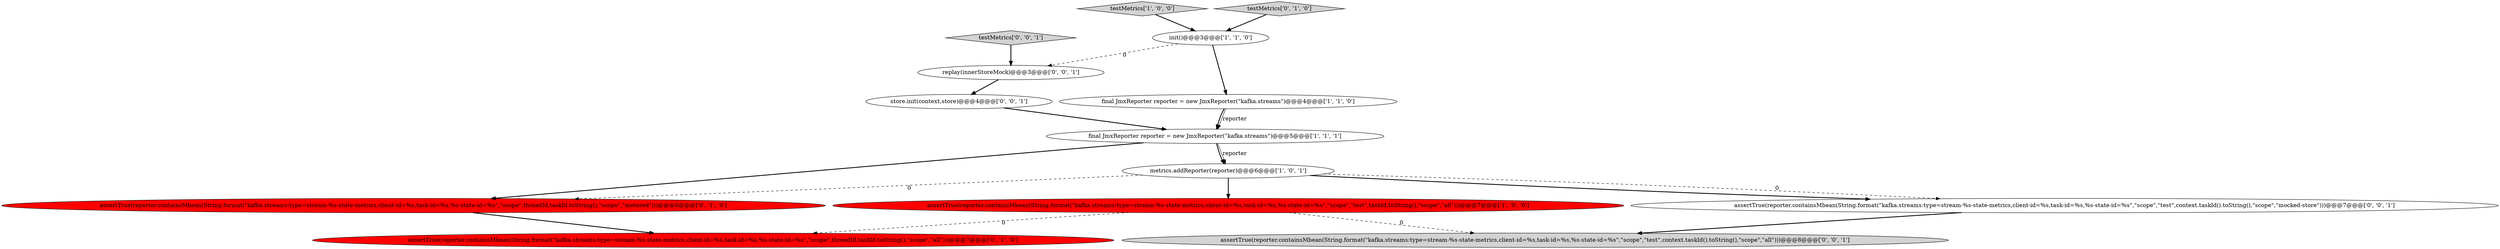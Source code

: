 digraph {
2 [style = filled, label = "final JmxReporter reporter = new JmxReporter(\"kafka.streams\")@@@5@@@['1', '1', '1']", fillcolor = white, shape = ellipse image = "AAA0AAABBB1BBB"];
0 [style = filled, label = "final JmxReporter reporter = new JmxReporter(\"kafka.streams\")@@@4@@@['1', '1', '0']", fillcolor = white, shape = ellipse image = "AAA0AAABBB1BBB"];
13 [style = filled, label = "replay(innerStoreMock)@@@3@@@['0', '0', '1']", fillcolor = white, shape = ellipse image = "AAA0AAABBB3BBB"];
11 [style = filled, label = "testMetrics['0', '0', '1']", fillcolor = lightgray, shape = diamond image = "AAA0AAABBB3BBB"];
7 [style = filled, label = "assertTrue(reporter.containsMbean(String.format(\"kafka.streams:type=stream-%s-state-metrics,client-id=%s,task-id=%s,%s-state-id=%s\",\"scope\",threadId,taskId.toString(),\"scope\",\"metered\")))@@@6@@@['0', '1', '0']", fillcolor = red, shape = ellipse image = "AAA1AAABBB2BBB"];
3 [style = filled, label = "testMetrics['1', '0', '0']", fillcolor = lightgray, shape = diamond image = "AAA0AAABBB1BBB"];
6 [style = filled, label = "testMetrics['0', '1', '0']", fillcolor = lightgray, shape = diamond image = "AAA0AAABBB2BBB"];
8 [style = filled, label = "assertTrue(reporter.containsMbean(String.format(\"kafka.streams:type=stream-%s-state-metrics,client-id=%s,task-id=%s,%s-state-id=%s\",\"scope\",threadId,taskId.toString(),\"scope\",\"all\")))@@@7@@@['0', '1', '0']", fillcolor = red, shape = ellipse image = "AAA1AAABBB2BBB"];
10 [style = filled, label = "store.init(context,store)@@@4@@@['0', '0', '1']", fillcolor = white, shape = ellipse image = "AAA0AAABBB3BBB"];
9 [style = filled, label = "assertTrue(reporter.containsMbean(String.format(\"kafka.streams:type=stream-%s-state-metrics,client-id=%s,task-id=%s,%s-state-id=%s\",\"scope\",\"test\",context.taskId().toString(),\"scope\",\"all\")))@@@8@@@['0', '0', '1']", fillcolor = lightgray, shape = ellipse image = "AAA0AAABBB3BBB"];
5 [style = filled, label = "metrics.addReporter(reporter)@@@6@@@['1', '0', '1']", fillcolor = white, shape = ellipse image = "AAA0AAABBB1BBB"];
4 [style = filled, label = "init()@@@3@@@['1', '1', '0']", fillcolor = white, shape = ellipse image = "AAA0AAABBB1BBB"];
12 [style = filled, label = "assertTrue(reporter.containsMbean(String.format(\"kafka.streams:type=stream-%s-state-metrics,client-id=%s,task-id=%s,%s-state-id=%s\",\"scope\",\"test\",context.taskId().toString(),\"scope\",\"mocked-store\")))@@@7@@@['0', '0', '1']", fillcolor = white, shape = ellipse image = "AAA0AAABBB3BBB"];
1 [style = filled, label = "assertTrue(reporter.containsMbean(String.format(\"kafka.streams:type=stream-%s-state-metrics,client-id=%s,task-id=%s,%s-state-id=%s\",\"scope\",\"test\",taskId.toString(),\"scope\",\"all\")))@@@7@@@['1', '0', '0']", fillcolor = red, shape = ellipse image = "AAA1AAABBB1BBB"];
13->10 [style = bold, label=""];
5->1 [style = bold, label=""];
6->4 [style = bold, label=""];
10->2 [style = bold, label=""];
0->2 [style = solid, label="reporter"];
1->8 [style = dashed, label="0"];
0->2 [style = bold, label=""];
5->12 [style = dashed, label="0"];
2->7 [style = bold, label=""];
1->9 [style = dashed, label="0"];
5->7 [style = dashed, label="0"];
4->13 [style = dashed, label="0"];
5->12 [style = bold, label=""];
7->8 [style = bold, label=""];
12->9 [style = bold, label=""];
3->4 [style = bold, label=""];
2->5 [style = solid, label="reporter"];
11->13 [style = bold, label=""];
4->0 [style = bold, label=""];
2->5 [style = bold, label=""];
}
